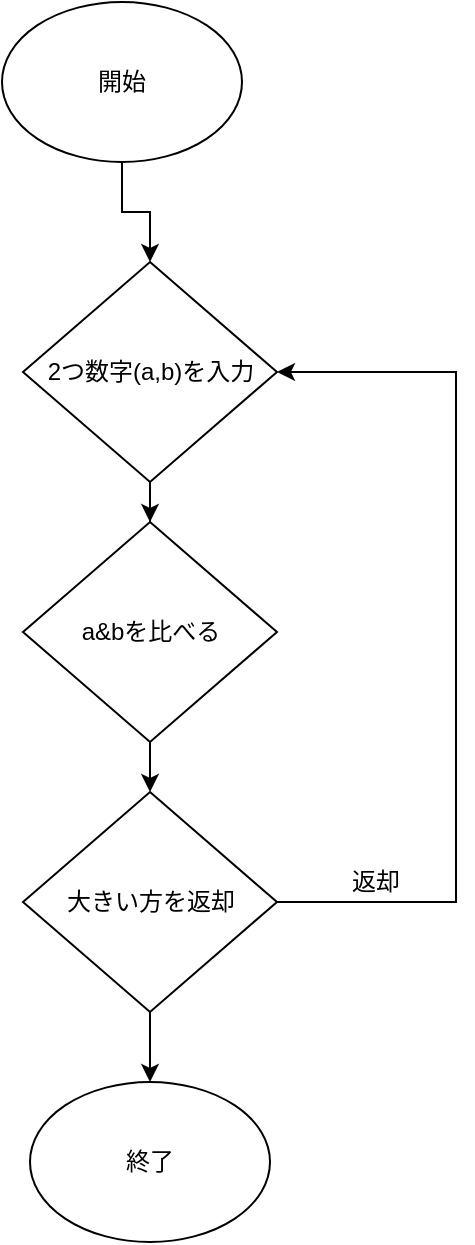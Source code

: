 <mxfile version="11.3.0" type="github" pages="1"><diagram id="uKonFKe3oL0xxxHAgDh9" name="Page-1"><mxGraphModel dx="858" dy="419" grid="1" gridSize="10" guides="1" tooltips="1" connect="1" arrows="1" fold="1" page="1" pageScale="1" pageWidth="827" pageHeight="1169" math="0" shadow="0"><root><mxCell id="0"/><mxCell id="1" parent="0"/><mxCell id="Y1KuCvGGB5G07oYM28bc-2" value="開始" style="ellipse;whiteSpace=wrap;html=1;" vertex="1" parent="1"><mxGeometry x="293" y="20" width="120" height="80" as="geometry"/></mxCell><mxCell id="Y1KuCvGGB5G07oYM28bc-8" value="" style="edgeStyle=orthogonalEdgeStyle;rounded=0;orthogonalLoop=1;jettySize=auto;html=1;" edge="1" parent="1" source="Y1KuCvGGB5G07oYM28bc-6" target="Y1KuCvGGB5G07oYM28bc-7"><mxGeometry relative="1" as="geometry"/></mxCell><mxCell id="Y1KuCvGGB5G07oYM28bc-13" value="" style="edgeStyle=orthogonalEdgeStyle;rounded=0;orthogonalLoop=1;jettySize=auto;html=1;" edge="1" parent="1" source="Y1KuCvGGB5G07oYM28bc-7" target="Y1KuCvGGB5G07oYM28bc-12"><mxGeometry relative="1" as="geometry"/></mxCell><mxCell id="Y1KuCvGGB5G07oYM28bc-7" value="a&amp;amp;bを比べる" style="rhombus;whiteSpace=wrap;html=1;" vertex="1" parent="1"><mxGeometry x="303.5" y="280" width="127" height="110" as="geometry"/></mxCell><mxCell id="Y1KuCvGGB5G07oYM28bc-15" value="" style="edgeStyle=orthogonalEdgeStyle;rounded=0;orthogonalLoop=1;jettySize=auto;html=1;entryX=1;entryY=0.5;entryDx=0;entryDy=0;" edge="1" parent="1" source="Y1KuCvGGB5G07oYM28bc-12" target="Y1KuCvGGB5G07oYM28bc-6"><mxGeometry relative="1" as="geometry"><mxPoint x="511" y="190" as="targetPoint"/><Array as="points"><mxPoint x="520" y="470"/><mxPoint x="520" y="205"/></Array></mxGeometry></mxCell><mxCell id="Y1KuCvGGB5G07oYM28bc-18" value="" style="edgeStyle=orthogonalEdgeStyle;rounded=0;orthogonalLoop=1;jettySize=auto;html=1;entryX=0.5;entryY=0;entryDx=0;entryDy=0;" edge="1" parent="1" source="Y1KuCvGGB5G07oYM28bc-12" target="Y1KuCvGGB5G07oYM28bc-20"><mxGeometry relative="1" as="geometry"><mxPoint x="368" y="550.394" as="targetPoint"/></mxGeometry></mxCell><mxCell id="Y1KuCvGGB5G07oYM28bc-12" value="大きい方を返却" style="rhombus;whiteSpace=wrap;html=1;" vertex="1" parent="1"><mxGeometry x="303.5" y="415" width="127" height="110" as="geometry"/></mxCell><mxCell id="Y1KuCvGGB5G07oYM28bc-6" value="2つ数字(a,b)を入力" style="rhombus;whiteSpace=wrap;html=1;" vertex="1" parent="1"><mxGeometry x="303.5" y="150" width="127" height="110" as="geometry"/></mxCell><mxCell id="Y1KuCvGGB5G07oYM28bc-9" value="" style="edgeStyle=orthogonalEdgeStyle;rounded=0;orthogonalLoop=1;jettySize=auto;html=1;" edge="1" parent="1" source="Y1KuCvGGB5G07oYM28bc-2" target="Y1KuCvGGB5G07oYM28bc-6"><mxGeometry relative="1" as="geometry"><mxPoint x="353" y="100" as="sourcePoint"/><mxPoint x="353" y="180" as="targetPoint"/></mxGeometry></mxCell><mxCell id="Y1KuCvGGB5G07oYM28bc-16" value="返却" style="text;html=1;strokeColor=none;fillColor=none;align=center;verticalAlign=middle;whiteSpace=wrap;rounded=0;" vertex="1" parent="1"><mxGeometry x="460" y="450" width="40" height="20" as="geometry"/></mxCell><mxCell id="Y1KuCvGGB5G07oYM28bc-20" value="終了" style="ellipse;whiteSpace=wrap;html=1;" vertex="1" parent="1"><mxGeometry x="307" y="560" width="120" height="80" as="geometry"/></mxCell></root></mxGraphModel></diagram></mxfile>